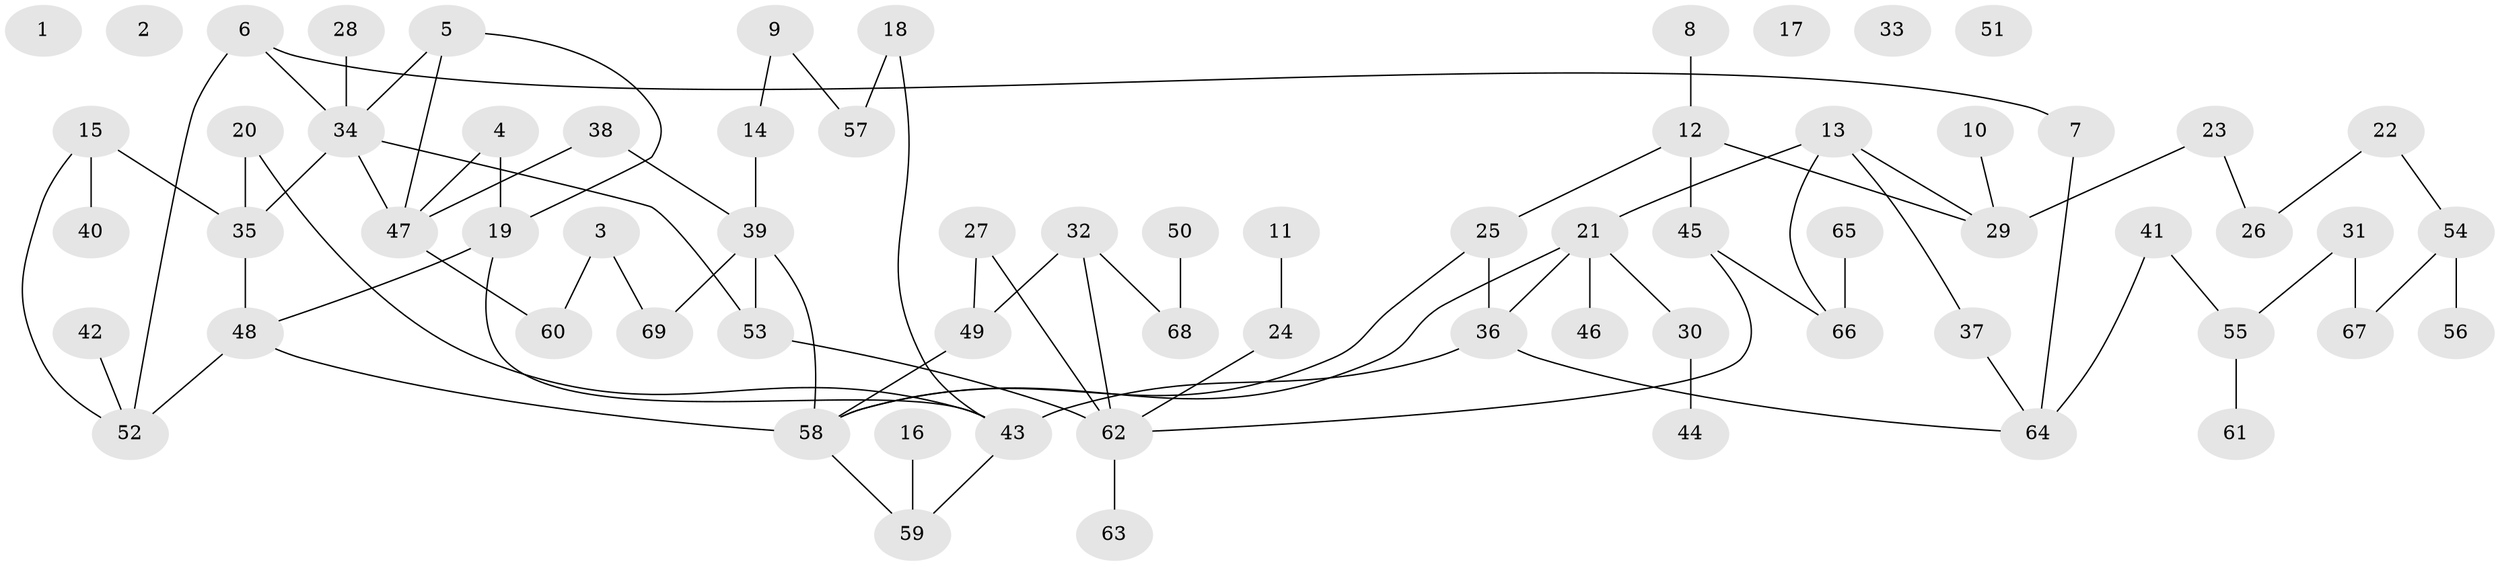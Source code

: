 // coarse degree distribution, {0: 0.10416666666666667, 2: 0.2708333333333333, 4: 0.125, 3: 0.14583333333333334, 1: 0.1875, 5: 0.08333333333333333, 6: 0.041666666666666664, 7: 0.041666666666666664}
// Generated by graph-tools (version 1.1) at 2025/23/03/03/25 07:23:27]
// undirected, 69 vertices, 84 edges
graph export_dot {
graph [start="1"]
  node [color=gray90,style=filled];
  1;
  2;
  3;
  4;
  5;
  6;
  7;
  8;
  9;
  10;
  11;
  12;
  13;
  14;
  15;
  16;
  17;
  18;
  19;
  20;
  21;
  22;
  23;
  24;
  25;
  26;
  27;
  28;
  29;
  30;
  31;
  32;
  33;
  34;
  35;
  36;
  37;
  38;
  39;
  40;
  41;
  42;
  43;
  44;
  45;
  46;
  47;
  48;
  49;
  50;
  51;
  52;
  53;
  54;
  55;
  56;
  57;
  58;
  59;
  60;
  61;
  62;
  63;
  64;
  65;
  66;
  67;
  68;
  69;
  3 -- 60;
  3 -- 69;
  4 -- 19;
  4 -- 47;
  5 -- 19;
  5 -- 34;
  5 -- 47;
  6 -- 7;
  6 -- 34;
  6 -- 52;
  7 -- 64;
  8 -- 12;
  9 -- 14;
  9 -- 57;
  10 -- 29;
  11 -- 24;
  12 -- 25;
  12 -- 29;
  12 -- 45;
  13 -- 21;
  13 -- 29;
  13 -- 37;
  13 -- 66;
  14 -- 39;
  15 -- 35;
  15 -- 40;
  15 -- 52;
  16 -- 59;
  18 -- 43;
  18 -- 57;
  19 -- 43;
  19 -- 48;
  20 -- 35;
  20 -- 43;
  21 -- 30;
  21 -- 36;
  21 -- 46;
  21 -- 58;
  22 -- 26;
  22 -- 54;
  23 -- 26;
  23 -- 29;
  24 -- 62;
  25 -- 36;
  25 -- 58;
  27 -- 49;
  27 -- 62;
  28 -- 34;
  30 -- 44;
  31 -- 55;
  31 -- 67;
  32 -- 49;
  32 -- 62;
  32 -- 68;
  34 -- 35;
  34 -- 47;
  34 -- 53;
  35 -- 48;
  36 -- 43;
  36 -- 64;
  37 -- 64;
  38 -- 39;
  38 -- 47;
  39 -- 53;
  39 -- 58;
  39 -- 69;
  41 -- 55;
  41 -- 64;
  42 -- 52;
  43 -- 59;
  45 -- 62;
  45 -- 66;
  47 -- 60;
  48 -- 52;
  48 -- 58;
  49 -- 58;
  50 -- 68;
  53 -- 62;
  54 -- 56;
  54 -- 67;
  55 -- 61;
  58 -- 59;
  62 -- 63;
  65 -- 66;
}

